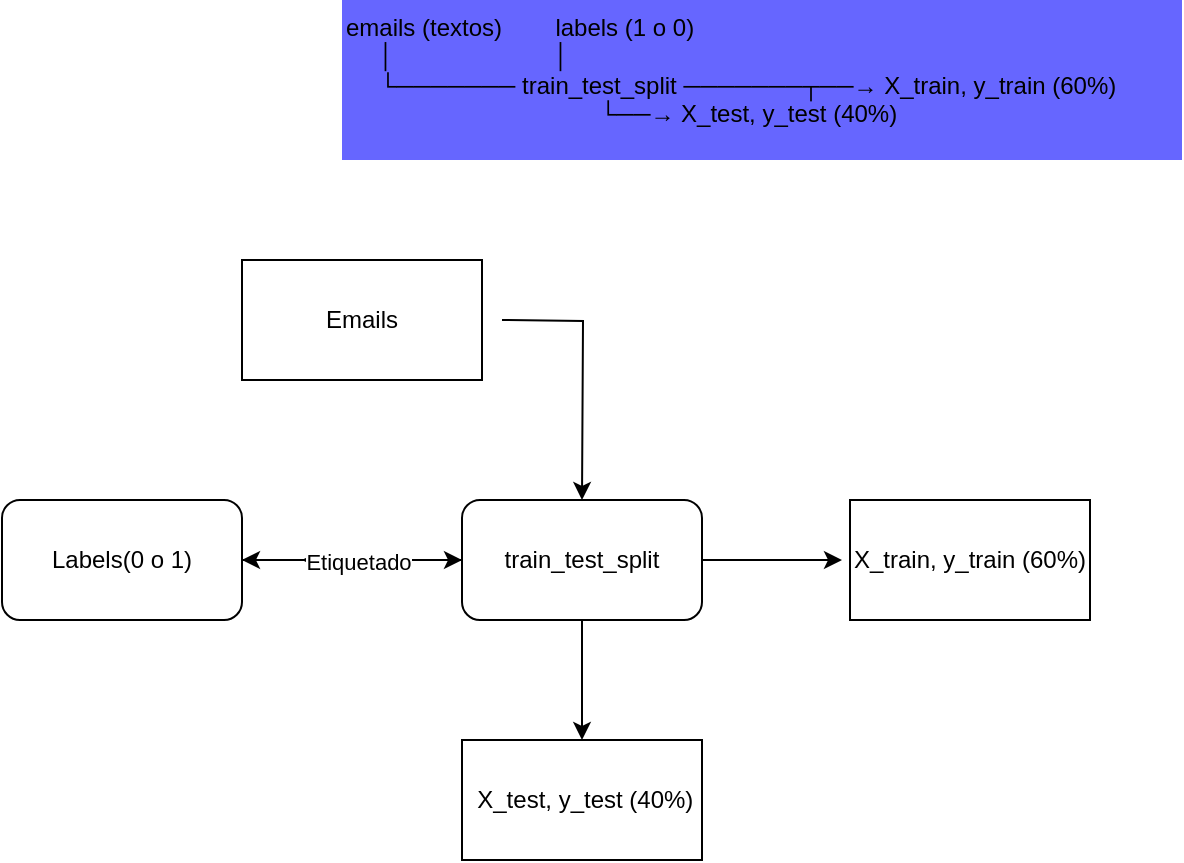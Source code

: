 <mxfile version="28.0.6">
  <diagram name="Página-1" id="AO02KZSBQWouesVhpJy1">
    <mxGraphModel dx="951" dy="410" grid="1" gridSize="10" guides="1" tooltips="1" connect="1" arrows="1" fold="1" page="1" pageScale="1" pageWidth="827" pageHeight="1169" math="0" shadow="0">
      <root>
        <mxCell id="0" />
        <mxCell id="1" parent="0" />
        <mxCell id="rm-aW26yA5yjyjfgTr3B-1" value="emails (textos)        labels (1 o 0)&#xa;     │                        │&#xa;     └─────── train_test_split ───────┬──→ X_train, y_train (60%)&#xa;                                      └──→ X_test, y_test (40%)" style="text;whiteSpace=wrap;fillColor=#6666FF;" vertex="1" parent="1">
          <mxGeometry x="210" y="40" width="420" height="80" as="geometry" />
        </mxCell>
        <mxCell id="rm-aW26yA5yjyjfgTr3B-3" style="edgeStyle=orthogonalEdgeStyle;rounded=0;orthogonalLoop=1;jettySize=auto;html=1;" edge="1" parent="1">
          <mxGeometry relative="1" as="geometry">
            <mxPoint x="330" y="290" as="targetPoint" />
            <mxPoint x="290" y="200" as="sourcePoint" />
          </mxGeometry>
        </mxCell>
        <mxCell id="rm-aW26yA5yjyjfgTr3B-2" value="Emails" style="rounded=0;whiteSpace=wrap;html=1;" vertex="1" parent="1">
          <mxGeometry x="160" y="170" width="120" height="60" as="geometry" />
        </mxCell>
        <mxCell id="rm-aW26yA5yjyjfgTr3B-5" style="edgeStyle=orthogonalEdgeStyle;rounded=0;orthogonalLoop=1;jettySize=auto;html=1;" edge="1" parent="1" source="rm-aW26yA5yjyjfgTr3B-4">
          <mxGeometry relative="1" as="geometry">
            <mxPoint x="460" y="320" as="targetPoint" />
          </mxGeometry>
        </mxCell>
        <mxCell id="rm-aW26yA5yjyjfgTr3B-6" style="edgeStyle=orthogonalEdgeStyle;rounded=0;orthogonalLoop=1;jettySize=auto;html=1;" edge="1" parent="1" source="rm-aW26yA5yjyjfgTr3B-4" target="rm-aW26yA5yjyjfgTr3B-7">
          <mxGeometry relative="1" as="geometry">
            <mxPoint x="330" y="400" as="targetPoint" />
          </mxGeometry>
        </mxCell>
        <mxCell id="rm-aW26yA5yjyjfgTr3B-9" style="edgeStyle=orthogonalEdgeStyle;rounded=0;orthogonalLoop=1;jettySize=auto;html=1;" edge="1" parent="1" source="rm-aW26yA5yjyjfgTr3B-4">
          <mxGeometry relative="1" as="geometry">
            <mxPoint x="190" y="320" as="targetPoint" />
          </mxGeometry>
        </mxCell>
        <mxCell id="rm-aW26yA5yjyjfgTr3B-13" style="edgeStyle=orthogonalEdgeStyle;rounded=0;orthogonalLoop=1;jettySize=auto;html=1;entryX=1;entryY=0.5;entryDx=0;entryDy=0;" edge="1" parent="1" source="rm-aW26yA5yjyjfgTr3B-4" target="rm-aW26yA5yjyjfgTr3B-10">
          <mxGeometry relative="1" as="geometry" />
        </mxCell>
        <mxCell id="rm-aW26yA5yjyjfgTr3B-4" value="&lt;span style=&quot;text-align: left;&quot;&gt;&amp;nbsp;train_test_split&amp;nbsp;&lt;/span&gt;" style="rounded=1;whiteSpace=wrap;html=1;" vertex="1" parent="1">
          <mxGeometry x="270" y="290" width="120" height="60" as="geometry" />
        </mxCell>
        <mxCell id="rm-aW26yA5yjyjfgTr3B-7" value="&lt;span style=&quot;text-align: left;&quot;&gt;&amp;nbsp;X_test, y_test (40%)&lt;/span&gt;" style="rounded=0;whiteSpace=wrap;html=1;" vertex="1" parent="1">
          <mxGeometry x="270" y="410" width="120" height="60" as="geometry" />
        </mxCell>
        <mxCell id="rm-aW26yA5yjyjfgTr3B-8" value="&lt;span style=&quot;text-align: left;&quot;&gt;X_train, y_train (60%)&lt;/span&gt;" style="rounded=0;whiteSpace=wrap;html=1;" vertex="1" parent="1">
          <mxGeometry x="464" y="290" width="120" height="60" as="geometry" />
        </mxCell>
        <mxCell id="rm-aW26yA5yjyjfgTr3B-11" style="edgeStyle=orthogonalEdgeStyle;rounded=0;orthogonalLoop=1;jettySize=auto;html=1;entryX=0;entryY=0.5;entryDx=0;entryDy=0;" edge="1" parent="1" source="rm-aW26yA5yjyjfgTr3B-10" target="rm-aW26yA5yjyjfgTr3B-4">
          <mxGeometry relative="1" as="geometry" />
        </mxCell>
        <mxCell id="rm-aW26yA5yjyjfgTr3B-12" value="Etiquetado" style="edgeLabel;html=1;align=center;verticalAlign=middle;resizable=0;points=[];" vertex="1" connectable="0" parent="rm-aW26yA5yjyjfgTr3B-11">
          <mxGeometry x="0.046" y="-1" relative="1" as="geometry">
            <mxPoint as="offset" />
          </mxGeometry>
        </mxCell>
        <mxCell id="rm-aW26yA5yjyjfgTr3B-10" value="Labels(0 o 1)" style="rounded=1;whiteSpace=wrap;html=1;" vertex="1" parent="1">
          <mxGeometry x="40" y="290" width="120" height="60" as="geometry" />
        </mxCell>
      </root>
    </mxGraphModel>
  </diagram>
</mxfile>
